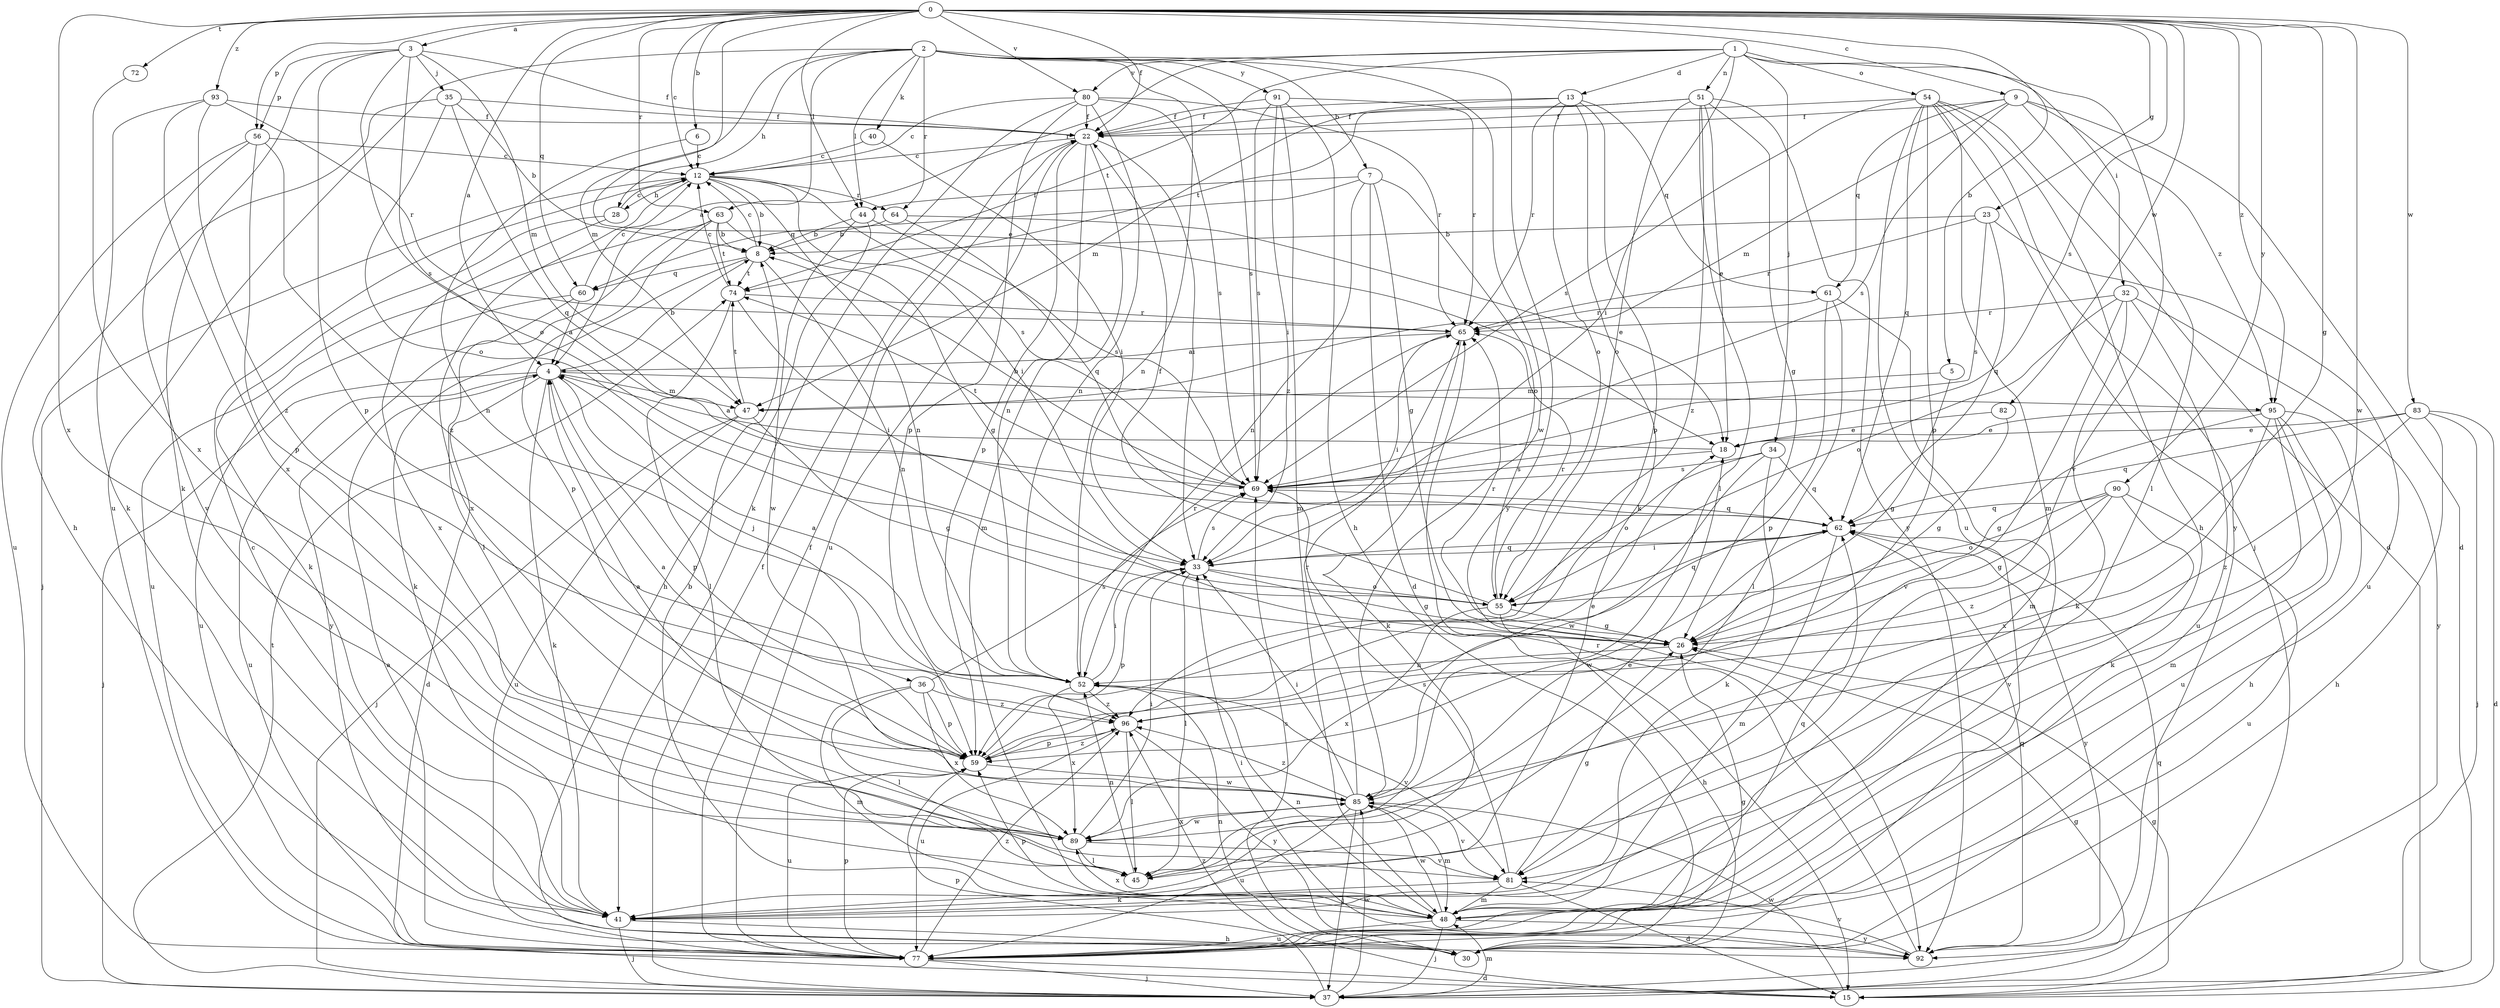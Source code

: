 strict digraph  {
0;
1;
2;
3;
4;
5;
6;
7;
8;
9;
12;
13;
15;
18;
22;
23;
26;
28;
30;
32;
33;
34;
35;
36;
37;
40;
41;
44;
45;
47;
48;
51;
52;
54;
55;
56;
59;
60;
61;
62;
63;
64;
65;
69;
72;
74;
77;
80;
81;
82;
83;
85;
89;
90;
91;
92;
93;
95;
96;
0 -> 3  [label=a];
0 -> 4  [label=a];
0 -> 5  [label=b];
0 -> 6  [label=b];
0 -> 9  [label=c];
0 -> 12  [label=c];
0 -> 18  [label=e];
0 -> 22  [label=f];
0 -> 23  [label=g];
0 -> 26  [label=g];
0 -> 44  [label=l];
0 -> 56  [label=p];
0 -> 60  [label=q];
0 -> 63  [label=r];
0 -> 69  [label=s];
0 -> 72  [label=t];
0 -> 80  [label=v];
0 -> 82  [label=w];
0 -> 83  [label=w];
0 -> 85  [label=w];
0 -> 89  [label=x];
0 -> 90  [label=y];
0 -> 93  [label=z];
0 -> 95  [label=z];
1 -> 13  [label=d];
1 -> 32  [label=i];
1 -> 33  [label=i];
1 -> 34  [label=j];
1 -> 51  [label=n];
1 -> 54  [label=o];
1 -> 63  [label=r];
1 -> 74  [label=t];
1 -> 80  [label=v];
1 -> 81  [label=v];
2 -> 4  [label=a];
2 -> 7  [label=b];
2 -> 28  [label=h];
2 -> 40  [label=k];
2 -> 44  [label=l];
2 -> 47  [label=m];
2 -> 52  [label=n];
2 -> 64  [label=r];
2 -> 69  [label=s];
2 -> 77  [label=u];
2 -> 85  [label=w];
2 -> 91  [label=y];
2 -> 92  [label=y];
3 -> 22  [label=f];
3 -> 35  [label=j];
3 -> 41  [label=k];
3 -> 47  [label=m];
3 -> 55  [label=o];
3 -> 56  [label=p];
3 -> 59  [label=p];
3 -> 69  [label=s];
4 -> 8  [label=b];
4 -> 15  [label=d];
4 -> 36  [label=j];
4 -> 37  [label=j];
4 -> 41  [label=k];
4 -> 47  [label=m];
4 -> 59  [label=p];
4 -> 77  [label=u];
4 -> 95  [label=z];
5 -> 26  [label=g];
5 -> 47  [label=m];
6 -> 12  [label=c];
6 -> 52  [label=n];
7 -> 15  [label=d];
7 -> 26  [label=g];
7 -> 44  [label=l];
7 -> 52  [label=n];
7 -> 55  [label=o];
7 -> 60  [label=q];
8 -> 12  [label=c];
8 -> 41  [label=k];
8 -> 52  [label=n];
8 -> 60  [label=q];
8 -> 74  [label=t];
9 -> 15  [label=d];
9 -> 22  [label=f];
9 -> 45  [label=l];
9 -> 47  [label=m];
9 -> 61  [label=q];
9 -> 69  [label=s];
9 -> 95  [label=z];
12 -> 8  [label=b];
12 -> 28  [label=h];
12 -> 33  [label=i];
12 -> 37  [label=j];
12 -> 52  [label=n];
12 -> 64  [label=r];
12 -> 69  [label=s];
12 -> 89  [label=x];
13 -> 22  [label=f];
13 -> 41  [label=k];
13 -> 47  [label=m];
13 -> 55  [label=o];
13 -> 59  [label=p];
13 -> 61  [label=q];
13 -> 65  [label=r];
15 -> 26  [label=g];
15 -> 85  [label=w];
15 -> 96  [label=z];
18 -> 4  [label=a];
18 -> 69  [label=s];
22 -> 12  [label=c];
22 -> 33  [label=i];
22 -> 48  [label=m];
22 -> 52  [label=n];
22 -> 59  [label=p];
22 -> 77  [label=u];
23 -> 8  [label=b];
23 -> 62  [label=q];
23 -> 65  [label=r];
23 -> 69  [label=s];
23 -> 77  [label=u];
26 -> 52  [label=n];
26 -> 65  [label=r];
28 -> 12  [label=c];
28 -> 41  [label=k];
28 -> 89  [label=x];
30 -> 52  [label=n];
30 -> 69  [label=s];
32 -> 41  [label=k];
32 -> 55  [label=o];
32 -> 65  [label=r];
32 -> 77  [label=u];
32 -> 81  [label=v];
32 -> 92  [label=y];
33 -> 26  [label=g];
33 -> 45  [label=l];
33 -> 55  [label=o];
33 -> 59  [label=p];
33 -> 62  [label=q];
33 -> 69  [label=s];
34 -> 41  [label=k];
34 -> 55  [label=o];
34 -> 62  [label=q];
34 -> 69  [label=s];
34 -> 85  [label=w];
35 -> 8  [label=b];
35 -> 22  [label=f];
35 -> 30  [label=h];
35 -> 55  [label=o];
35 -> 62  [label=q];
36 -> 45  [label=l];
36 -> 48  [label=m];
36 -> 59  [label=p];
36 -> 65  [label=r];
36 -> 89  [label=x];
36 -> 96  [label=z];
37 -> 22  [label=f];
37 -> 26  [label=g];
37 -> 48  [label=m];
37 -> 59  [label=p];
37 -> 62  [label=q];
37 -> 74  [label=t];
37 -> 85  [label=w];
40 -> 12  [label=c];
40 -> 33  [label=i];
41 -> 12  [label=c];
41 -> 30  [label=h];
41 -> 37  [label=j];
44 -> 8  [label=b];
44 -> 30  [label=h];
44 -> 69  [label=s];
44 -> 85  [label=w];
45 -> 18  [label=e];
45 -> 52  [label=n];
47 -> 26  [label=g];
47 -> 37  [label=j];
47 -> 74  [label=t];
47 -> 77  [label=u];
48 -> 8  [label=b];
48 -> 37  [label=j];
48 -> 52  [label=n];
48 -> 59  [label=p];
48 -> 62  [label=q];
48 -> 77  [label=u];
48 -> 85  [label=w];
48 -> 89  [label=x];
48 -> 92  [label=y];
51 -> 18  [label=e];
51 -> 22  [label=f];
51 -> 26  [label=g];
51 -> 45  [label=l];
51 -> 55  [label=o];
51 -> 74  [label=t];
51 -> 92  [label=y];
51 -> 96  [label=z];
52 -> 4  [label=a];
52 -> 33  [label=i];
52 -> 69  [label=s];
52 -> 81  [label=v];
52 -> 89  [label=x];
52 -> 96  [label=z];
54 -> 15  [label=d];
54 -> 22  [label=f];
54 -> 30  [label=h];
54 -> 37  [label=j];
54 -> 48  [label=m];
54 -> 59  [label=p];
54 -> 62  [label=q];
54 -> 69  [label=s];
54 -> 77  [label=u];
54 -> 92  [label=y];
55 -> 22  [label=f];
55 -> 26  [label=g];
55 -> 30  [label=h];
55 -> 62  [label=q];
55 -> 65  [label=r];
55 -> 89  [label=x];
56 -> 12  [label=c];
56 -> 59  [label=p];
56 -> 77  [label=u];
56 -> 81  [label=v];
56 -> 96  [label=z];
59 -> 4  [label=a];
59 -> 18  [label=e];
59 -> 77  [label=u];
59 -> 85  [label=w];
59 -> 96  [label=z];
60 -> 4  [label=a];
60 -> 12  [label=c];
60 -> 77  [label=u];
60 -> 92  [label=y];
61 -> 45  [label=l];
61 -> 48  [label=m];
61 -> 59  [label=p];
61 -> 65  [label=r];
62 -> 33  [label=i];
62 -> 48  [label=m];
62 -> 85  [label=w];
62 -> 92  [label=y];
63 -> 8  [label=b];
63 -> 26  [label=g];
63 -> 45  [label=l];
63 -> 59  [label=p];
63 -> 74  [label=t];
63 -> 77  [label=u];
64 -> 8  [label=b];
64 -> 18  [label=e];
64 -> 62  [label=q];
65 -> 4  [label=a];
65 -> 33  [label=i];
65 -> 41  [label=k];
69 -> 8  [label=b];
69 -> 62  [label=q];
69 -> 74  [label=t];
72 -> 89  [label=x];
74 -> 12  [label=c];
74 -> 33  [label=i];
74 -> 45  [label=l];
74 -> 65  [label=r];
77 -> 4  [label=a];
77 -> 15  [label=d];
77 -> 22  [label=f];
77 -> 26  [label=g];
77 -> 37  [label=j];
77 -> 59  [label=p];
77 -> 96  [label=z];
80 -> 12  [label=c];
80 -> 22  [label=f];
80 -> 41  [label=k];
80 -> 52  [label=n];
80 -> 59  [label=p];
80 -> 65  [label=r];
80 -> 69  [label=s];
81 -> 15  [label=d];
81 -> 26  [label=g];
81 -> 41  [label=k];
81 -> 48  [label=m];
81 -> 69  [label=s];
82 -> 18  [label=e];
82 -> 26  [label=g];
83 -> 15  [label=d];
83 -> 18  [label=e];
83 -> 30  [label=h];
83 -> 37  [label=j];
83 -> 62  [label=q];
83 -> 96  [label=z];
85 -> 4  [label=a];
85 -> 33  [label=i];
85 -> 37  [label=j];
85 -> 48  [label=m];
85 -> 65  [label=r];
85 -> 77  [label=u];
85 -> 81  [label=v];
85 -> 89  [label=x];
85 -> 96  [label=z];
89 -> 33  [label=i];
89 -> 45  [label=l];
89 -> 81  [label=v];
89 -> 85  [label=w];
90 -> 26  [label=g];
90 -> 55  [label=o];
90 -> 62  [label=q];
90 -> 77  [label=u];
90 -> 81  [label=v];
90 -> 96  [label=z];
91 -> 22  [label=f];
91 -> 30  [label=h];
91 -> 33  [label=i];
91 -> 48  [label=m];
91 -> 65  [label=r];
91 -> 69  [label=s];
92 -> 33  [label=i];
92 -> 62  [label=q];
92 -> 65  [label=r];
92 -> 81  [label=v];
93 -> 22  [label=f];
93 -> 41  [label=k];
93 -> 65  [label=r];
93 -> 89  [label=x];
93 -> 96  [label=z];
95 -> 18  [label=e];
95 -> 26  [label=g];
95 -> 30  [label=h];
95 -> 41  [label=k];
95 -> 48  [label=m];
95 -> 77  [label=u];
95 -> 89  [label=x];
96 -> 45  [label=l];
96 -> 59  [label=p];
96 -> 77  [label=u];
96 -> 92  [label=y];
}
